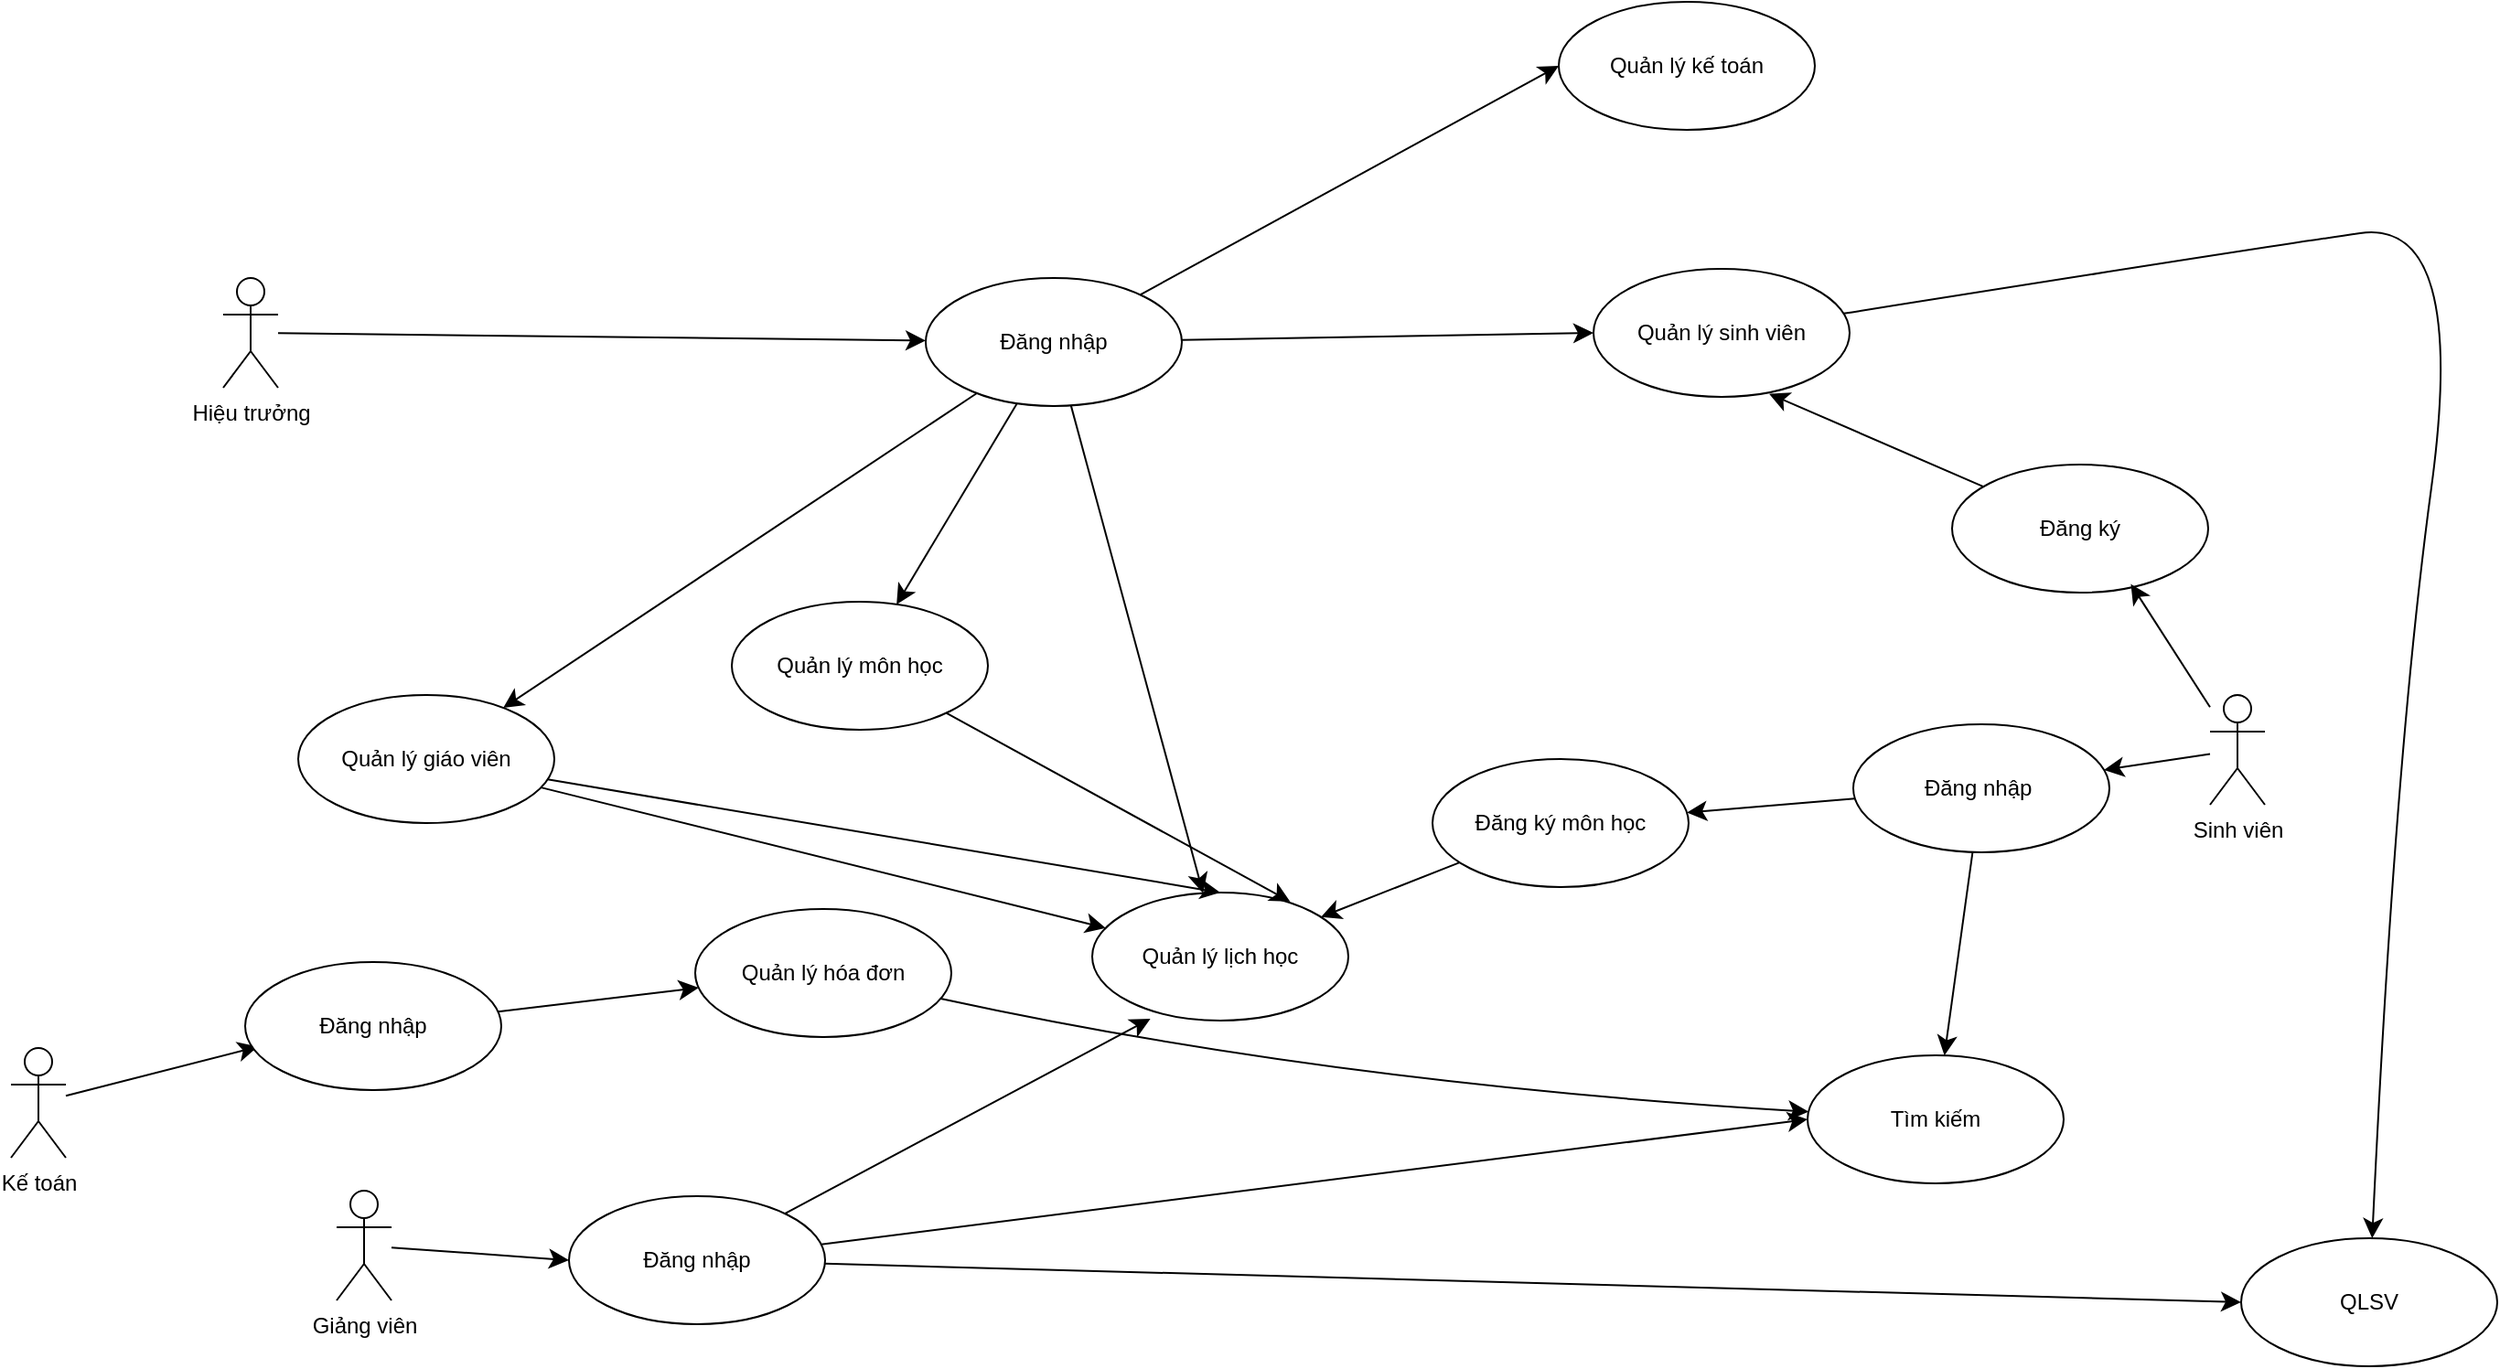 <mxfile version="24.8.4">
  <diagram name="Page-1" id="8dgmTgfGLvffYa5uQxkw">
    <mxGraphModel grid="0" page="0" gridSize="10" guides="1" tooltips="1" connect="1" arrows="1" fold="1" pageScale="1" pageWidth="827" pageHeight="1169" math="0" shadow="0">
      <root>
        <mxCell id="0" />
        <mxCell id="1" parent="0" />
        <mxCell id="s_Kc8BEoY6jiHZ8fmxE5-3" style="edgeStyle=none;curved=1;rounded=0;orthogonalLoop=1;jettySize=auto;html=1;fontSize=12;startSize=8;endSize=8;" edge="1" parent="1" source="s_Kc8BEoY6jiHZ8fmxE5-1" target="s_Kc8BEoY6jiHZ8fmxE5-2">
          <mxGeometry relative="1" as="geometry" />
        </mxCell>
        <mxCell id="s_Kc8BEoY6jiHZ8fmxE5-1" value="Hiệu trưởng" style="shape=umlActor;verticalLabelPosition=bottom;verticalAlign=top;html=1;" vertex="1" parent="1">
          <mxGeometry x="223" y="-210" width="30" height="60" as="geometry" />
        </mxCell>
        <mxCell id="s_Kc8BEoY6jiHZ8fmxE5-20" style="edgeStyle=none;curved=1;rounded=0;orthogonalLoop=1;jettySize=auto;html=1;entryX=0;entryY=0.5;entryDx=0;entryDy=0;fontSize=12;startSize=8;endSize=8;" edge="1" parent="1" source="s_Kc8BEoY6jiHZ8fmxE5-2" target="s_Kc8BEoY6jiHZ8fmxE5-4">
          <mxGeometry relative="1" as="geometry" />
        </mxCell>
        <mxCell id="s_Kc8BEoY6jiHZ8fmxE5-29" style="edgeStyle=none;curved=1;rounded=0;orthogonalLoop=1;jettySize=auto;html=1;fontSize=12;startSize=8;endSize=8;" edge="1" parent="1" source="s_Kc8BEoY6jiHZ8fmxE5-2" target="s_Kc8BEoY6jiHZ8fmxE5-11">
          <mxGeometry relative="1" as="geometry" />
        </mxCell>
        <mxCell id="s_Kc8BEoY6jiHZ8fmxE5-31" style="edgeStyle=none;curved=1;rounded=0;orthogonalLoop=1;jettySize=auto;html=1;fontSize=12;startSize=8;endSize=8;" edge="1" parent="1" source="s_Kc8BEoY6jiHZ8fmxE5-2" target="s_Kc8BEoY6jiHZ8fmxE5-5">
          <mxGeometry relative="1" as="geometry" />
        </mxCell>
        <mxCell id="s_Kc8BEoY6jiHZ8fmxE5-46" style="edgeStyle=none;curved=1;rounded=0;orthogonalLoop=1;jettySize=auto;html=1;fontSize=12;startSize=8;endSize=8;entryX=0;entryY=0.5;entryDx=0;entryDy=0;" edge="1" parent="1" source="s_Kc8BEoY6jiHZ8fmxE5-2" target="s_Kc8BEoY6jiHZ8fmxE5-47">
          <mxGeometry relative="1" as="geometry">
            <mxPoint x="926.286" y="-319.286" as="targetPoint" />
          </mxGeometry>
        </mxCell>
        <mxCell id="s_Kc8BEoY6jiHZ8fmxE5-48" style="edgeStyle=none;curved=1;rounded=0;orthogonalLoop=1;jettySize=auto;html=1;fontSize=12;startSize=8;endSize=8;" edge="1" parent="1" source="s_Kc8BEoY6jiHZ8fmxE5-2" target="s_Kc8BEoY6jiHZ8fmxE5-9">
          <mxGeometry relative="1" as="geometry" />
        </mxCell>
        <mxCell id="s_Kc8BEoY6jiHZ8fmxE5-2" value="Đăng nhập" style="ellipse;whiteSpace=wrap;html=1;" vertex="1" parent="1">
          <mxGeometry x="607" y="-210" width="140" height="70" as="geometry" />
        </mxCell>
        <mxCell id="s_Kc8BEoY6jiHZ8fmxE5-21" style="edgeStyle=none;curved=1;rounded=0;orthogonalLoop=1;jettySize=auto;html=1;fontSize=12;startSize=8;endSize=8;" edge="1" parent="1" source="s_Kc8BEoY6jiHZ8fmxE5-4" target="s_Kc8BEoY6jiHZ8fmxE5-10">
          <mxGeometry relative="1" as="geometry">
            <Array as="points">
              <mxPoint x="1332" y="-226" />
              <mxPoint x="1450" y="-243" />
              <mxPoint x="1410" y="52" />
            </Array>
          </mxGeometry>
        </mxCell>
        <mxCell id="s_Kc8BEoY6jiHZ8fmxE5-4" value="Quản lý sinh viên" style="ellipse;whiteSpace=wrap;html=1;" vertex="1" parent="1">
          <mxGeometry x="972" y="-215" width="140" height="70" as="geometry" />
        </mxCell>
        <mxCell id="s_Kc8BEoY6jiHZ8fmxE5-5" value="Quản lý môn học" style="ellipse;whiteSpace=wrap;html=1;" vertex="1" parent="1">
          <mxGeometry x="501" y="-33" width="140" height="70" as="geometry" />
        </mxCell>
        <mxCell id="s_Kc8BEoY6jiHZ8fmxE5-6" value="Đăng ký" style="ellipse;whiteSpace=wrap;html=1;" vertex="1" parent="1">
          <mxGeometry x="1168" y="-108" width="140" height="70" as="geometry" />
        </mxCell>
        <mxCell id="s_Kc8BEoY6jiHZ8fmxE5-25" style="edgeStyle=none;curved=1;rounded=0;orthogonalLoop=1;jettySize=auto;html=1;fontSize=12;startSize=8;endSize=8;" edge="1" parent="1" source="s_Kc8BEoY6jiHZ8fmxE5-7" target="s_Kc8BEoY6jiHZ8fmxE5-8">
          <mxGeometry relative="1" as="geometry" />
        </mxCell>
        <mxCell id="s_Kc8BEoY6jiHZ8fmxE5-34" style="edgeStyle=none;curved=1;rounded=0;orthogonalLoop=1;jettySize=auto;html=1;fontSize=12;startSize=8;endSize=8;" edge="1" parent="1" source="s_Kc8BEoY6jiHZ8fmxE5-7" target="s_Kc8BEoY6jiHZ8fmxE5-13">
          <mxGeometry relative="1" as="geometry" />
        </mxCell>
        <mxCell id="s_Kc8BEoY6jiHZ8fmxE5-7" value="Đăng nhập&amp;nbsp;" style="ellipse;whiteSpace=wrap;html=1;" vertex="1" parent="1">
          <mxGeometry x="1114" y="34" width="140" height="70" as="geometry" />
        </mxCell>
        <mxCell id="s_Kc8BEoY6jiHZ8fmxE5-26" style="edgeStyle=none;curved=1;rounded=0;orthogonalLoop=1;jettySize=auto;html=1;fontSize=12;startSize=8;endSize=8;" edge="1" parent="1" source="s_Kc8BEoY6jiHZ8fmxE5-8" target="s_Kc8BEoY6jiHZ8fmxE5-9">
          <mxGeometry relative="1" as="geometry" />
        </mxCell>
        <mxCell id="s_Kc8BEoY6jiHZ8fmxE5-8" value="Đăng ký môn học" style="ellipse;whiteSpace=wrap;html=1;" vertex="1" parent="1">
          <mxGeometry x="884" y="53" width="140" height="70" as="geometry" />
        </mxCell>
        <mxCell id="s_Kc8BEoY6jiHZ8fmxE5-9" value="Quản lý lịch học" style="ellipse;whiteSpace=wrap;html=1;" vertex="1" parent="1">
          <mxGeometry x="698" y="126" width="140" height="70" as="geometry" />
        </mxCell>
        <mxCell id="s_Kc8BEoY6jiHZ8fmxE5-10" value="QLSV" style="ellipse;whiteSpace=wrap;html=1;" vertex="1" parent="1">
          <mxGeometry x="1326" y="315" width="140" height="70" as="geometry" />
        </mxCell>
        <mxCell id="s_Kc8BEoY6jiHZ8fmxE5-30" style="edgeStyle=none;curved=1;rounded=0;orthogonalLoop=1;jettySize=auto;html=1;fontSize=12;startSize=8;endSize=8;entryX=0.5;entryY=0;entryDx=0;entryDy=0;" edge="1" parent="1" source="s_Kc8BEoY6jiHZ8fmxE5-11" target="s_Kc8BEoY6jiHZ8fmxE5-9">
          <mxGeometry relative="1" as="geometry" />
        </mxCell>
        <mxCell id="s_Kc8BEoY6jiHZ8fmxE5-32" style="edgeStyle=none;curved=1;rounded=0;orthogonalLoop=1;jettySize=auto;html=1;fontSize=12;startSize=8;endSize=8;" edge="1" parent="1" source="s_Kc8BEoY6jiHZ8fmxE5-11" target="s_Kc8BEoY6jiHZ8fmxE5-9">
          <mxGeometry relative="1" as="geometry" />
        </mxCell>
        <mxCell id="s_Kc8BEoY6jiHZ8fmxE5-11" value="Quản lý giáo viên" style="ellipse;whiteSpace=wrap;html=1;" vertex="1" parent="1">
          <mxGeometry x="264" y="18" width="140" height="70" as="geometry" />
        </mxCell>
        <mxCell id="s_Kc8BEoY6jiHZ8fmxE5-28" style="edgeStyle=none;curved=1;rounded=0;orthogonalLoop=1;jettySize=auto;html=1;fontSize=12;startSize=8;endSize=8;entryX=0.227;entryY=0.986;entryDx=0;entryDy=0;entryPerimeter=0;" edge="1" parent="1" source="s_Kc8BEoY6jiHZ8fmxE5-12" target="s_Kc8BEoY6jiHZ8fmxE5-9">
          <mxGeometry relative="1" as="geometry" />
        </mxCell>
        <mxCell id="s_Kc8BEoY6jiHZ8fmxE5-37" style="edgeStyle=none;curved=1;rounded=0;orthogonalLoop=1;jettySize=auto;html=1;entryX=0;entryY=0.5;entryDx=0;entryDy=0;fontSize=12;startSize=8;endSize=8;" edge="1" parent="1" source="s_Kc8BEoY6jiHZ8fmxE5-12" target="s_Kc8BEoY6jiHZ8fmxE5-13">
          <mxGeometry relative="1" as="geometry" />
        </mxCell>
        <mxCell id="s_Kc8BEoY6jiHZ8fmxE5-38" style="edgeStyle=none;curved=1;rounded=0;orthogonalLoop=1;jettySize=auto;html=1;entryX=0;entryY=0.5;entryDx=0;entryDy=0;fontSize=12;startSize=8;endSize=8;" edge="1" parent="1" source="s_Kc8BEoY6jiHZ8fmxE5-12" target="s_Kc8BEoY6jiHZ8fmxE5-10">
          <mxGeometry relative="1" as="geometry" />
        </mxCell>
        <mxCell id="s_Kc8BEoY6jiHZ8fmxE5-12" value="Đăng nhập" style="ellipse;whiteSpace=wrap;html=1;" vertex="1" parent="1">
          <mxGeometry x="412" y="292" width="140" height="70" as="geometry" />
        </mxCell>
        <mxCell id="s_Kc8BEoY6jiHZ8fmxE5-13" value="Tìm kiếm" style="ellipse;whiteSpace=wrap;html=1;" vertex="1" parent="1">
          <mxGeometry x="1089" y="215" width="140" height="70" as="geometry" />
        </mxCell>
        <mxCell id="s_Kc8BEoY6jiHZ8fmxE5-27" style="edgeStyle=none;curved=1;rounded=0;orthogonalLoop=1;jettySize=auto;html=1;entryX=0;entryY=0.5;entryDx=0;entryDy=0;fontSize=12;startSize=8;endSize=8;" edge="1" parent="1" source="s_Kc8BEoY6jiHZ8fmxE5-14" target="s_Kc8BEoY6jiHZ8fmxE5-12">
          <mxGeometry relative="1" as="geometry" />
        </mxCell>
        <mxCell id="s_Kc8BEoY6jiHZ8fmxE5-14" value="Giảng viên" style="shape=umlActor;verticalLabelPosition=bottom;verticalAlign=top;html=1;" vertex="1" parent="1">
          <mxGeometry x="285" y="289" width="30" height="60" as="geometry" />
        </mxCell>
        <mxCell id="s_Kc8BEoY6jiHZ8fmxE5-24" style="edgeStyle=none;curved=1;rounded=0;orthogonalLoop=1;jettySize=auto;html=1;fontSize=12;startSize=8;endSize=8;" edge="1" parent="1" source="s_Kc8BEoY6jiHZ8fmxE5-15" target="s_Kc8BEoY6jiHZ8fmxE5-7">
          <mxGeometry relative="1" as="geometry" />
        </mxCell>
        <mxCell id="s_Kc8BEoY6jiHZ8fmxE5-15" value="Sinh viên" style="shape=umlActor;verticalLabelPosition=bottom;verticalAlign=top;html=1;" vertex="1" parent="1">
          <mxGeometry x="1309" y="18" width="30" height="60" as="geometry" />
        </mxCell>
        <mxCell id="s_Kc8BEoY6jiHZ8fmxE5-40" style="edgeStyle=none;curved=1;rounded=0;orthogonalLoop=1;jettySize=auto;html=1;fontSize=12;startSize=8;endSize=8;entryX=0.05;entryY=0.661;entryDx=0;entryDy=0;entryPerimeter=0;" edge="1" parent="1" source="s_Kc8BEoY6jiHZ8fmxE5-16" target="s_Kc8BEoY6jiHZ8fmxE5-41">
          <mxGeometry relative="1" as="geometry">
            <mxPoint x="242.857" y="192.714" as="targetPoint" />
          </mxGeometry>
        </mxCell>
        <mxCell id="s_Kc8BEoY6jiHZ8fmxE5-16" value="Kế toán" style="shape=umlActor;verticalLabelPosition=bottom;verticalAlign=top;html=1;" vertex="1" parent="1">
          <mxGeometry x="107" y="211" width="30" height="60" as="geometry" />
        </mxCell>
        <mxCell id="s_Kc8BEoY6jiHZ8fmxE5-22" style="edgeStyle=none;curved=1;rounded=0;orthogonalLoop=1;jettySize=auto;html=1;entryX=0.686;entryY=0.976;entryDx=0;entryDy=0;entryPerimeter=0;fontSize=12;startSize=8;endSize=8;" edge="1" parent="1" source="s_Kc8BEoY6jiHZ8fmxE5-6" target="s_Kc8BEoY6jiHZ8fmxE5-4">
          <mxGeometry relative="1" as="geometry" />
        </mxCell>
        <mxCell id="s_Kc8BEoY6jiHZ8fmxE5-23" style="edgeStyle=none;curved=1;rounded=0;orthogonalLoop=1;jettySize=auto;html=1;entryX=0.698;entryY=0.933;entryDx=0;entryDy=0;entryPerimeter=0;fontSize=12;startSize=8;endSize=8;" edge="1" parent="1" source="s_Kc8BEoY6jiHZ8fmxE5-15" target="s_Kc8BEoY6jiHZ8fmxE5-6">
          <mxGeometry relative="1" as="geometry" />
        </mxCell>
        <mxCell id="s_Kc8BEoY6jiHZ8fmxE5-33" style="edgeStyle=none;curved=1;rounded=0;orthogonalLoop=1;jettySize=auto;html=1;entryX=0.773;entryY=0.071;entryDx=0;entryDy=0;entryPerimeter=0;fontSize=12;startSize=8;endSize=8;" edge="1" parent="1" source="s_Kc8BEoY6jiHZ8fmxE5-5" target="s_Kc8BEoY6jiHZ8fmxE5-9">
          <mxGeometry relative="1" as="geometry" />
        </mxCell>
        <mxCell id="s_Kc8BEoY6jiHZ8fmxE5-42" style="edgeStyle=none;curved=1;rounded=0;orthogonalLoop=1;jettySize=auto;html=1;fontSize=12;startSize=8;endSize=8;" edge="1" parent="1" source="s_Kc8BEoY6jiHZ8fmxE5-41" target="s_Kc8BEoY6jiHZ8fmxE5-43">
          <mxGeometry relative="1" as="geometry">
            <mxPoint x="470.286" y="169.857" as="targetPoint" />
          </mxGeometry>
        </mxCell>
        <mxCell id="s_Kc8BEoY6jiHZ8fmxE5-41" value="Đăng nhập" style="ellipse;whiteSpace=wrap;html=1;" vertex="1" parent="1">
          <mxGeometry x="235" y="164" width="140" height="70" as="geometry" />
        </mxCell>
        <mxCell id="s_Kc8BEoY6jiHZ8fmxE5-45" style="edgeStyle=none;curved=1;rounded=0;orthogonalLoop=1;jettySize=auto;html=1;fontSize=12;startSize=8;endSize=8;" edge="1" parent="1" source="s_Kc8BEoY6jiHZ8fmxE5-43" target="s_Kc8BEoY6jiHZ8fmxE5-13">
          <mxGeometry relative="1" as="geometry">
            <Array as="points">
              <mxPoint x="827" y="230" />
            </Array>
          </mxGeometry>
        </mxCell>
        <mxCell id="s_Kc8BEoY6jiHZ8fmxE5-43" value="Quản lý hóa đơn" style="ellipse;whiteSpace=wrap;html=1;" vertex="1" parent="1">
          <mxGeometry x="481" y="135" width="140" height="70" as="geometry" />
        </mxCell>
        <mxCell id="s_Kc8BEoY6jiHZ8fmxE5-47" value="Quản lý kế toán" style="ellipse;whiteSpace=wrap;html=1;" vertex="1" parent="1">
          <mxGeometry x="953" y="-361" width="140" height="70" as="geometry" />
        </mxCell>
      </root>
    </mxGraphModel>
  </diagram>
</mxfile>
